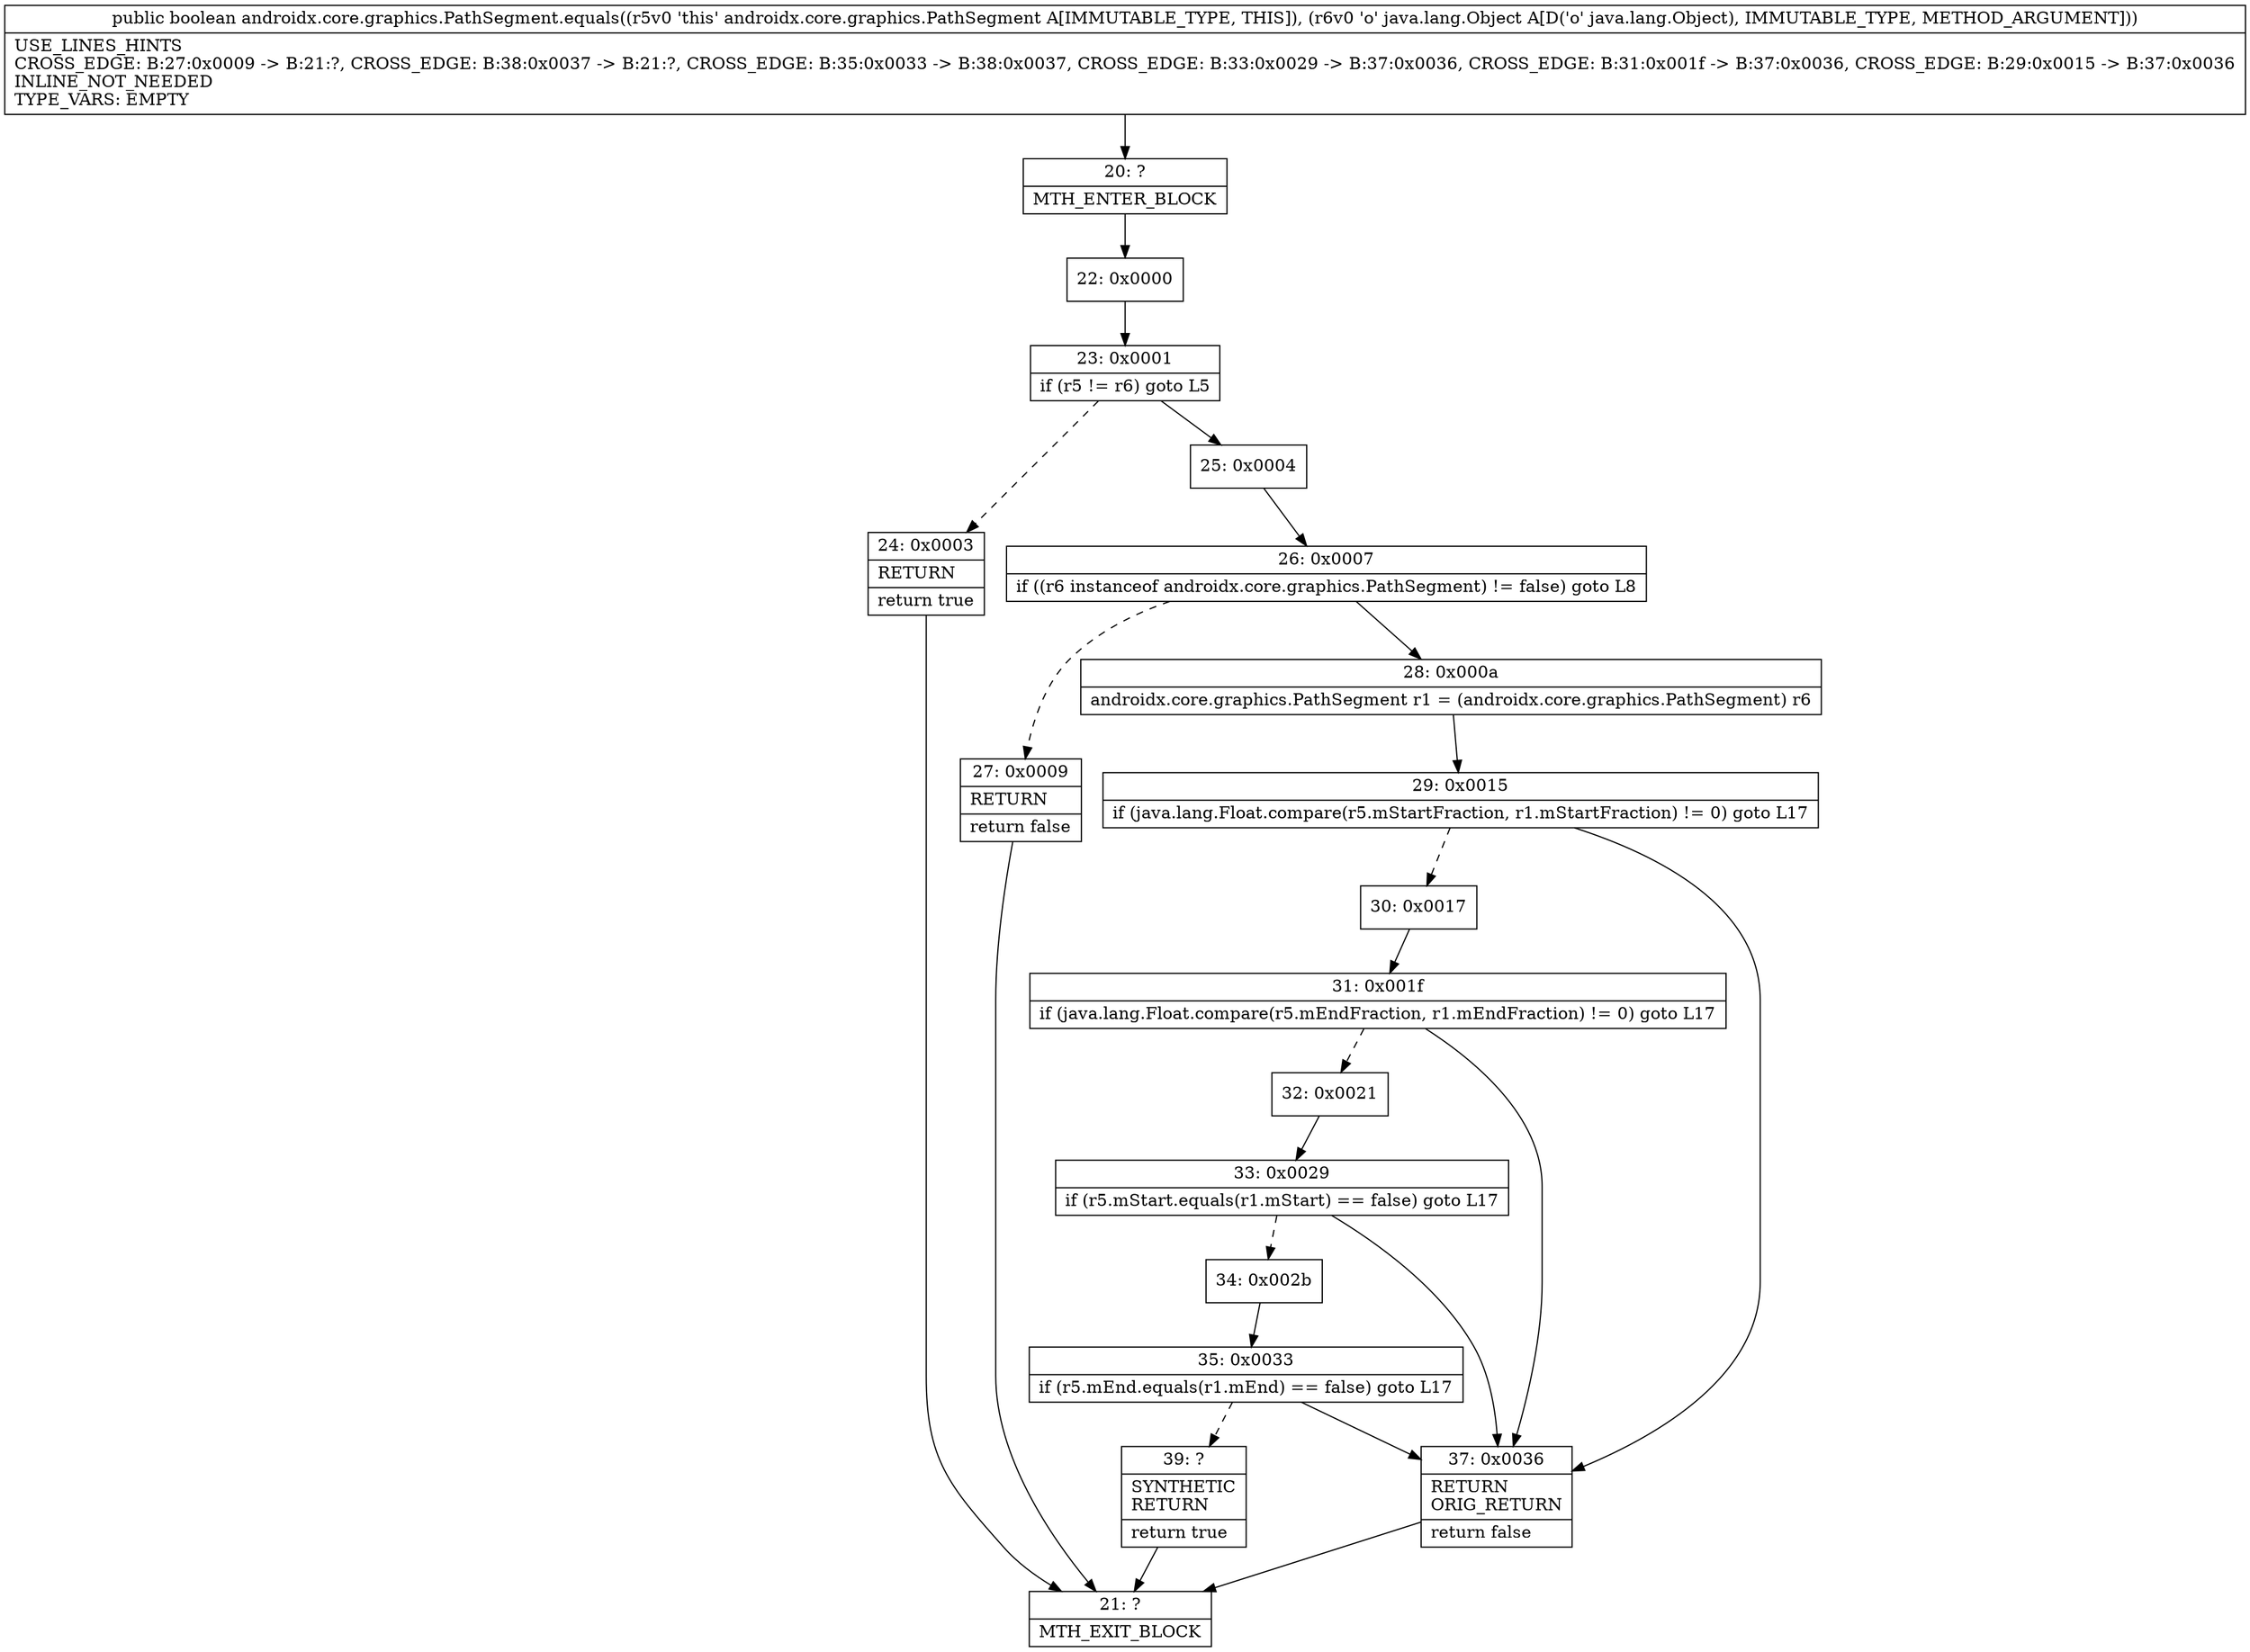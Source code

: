 digraph "CFG forandroidx.core.graphics.PathSegment.equals(Ljava\/lang\/Object;)Z" {
Node_20 [shape=record,label="{20\:\ ?|MTH_ENTER_BLOCK\l}"];
Node_22 [shape=record,label="{22\:\ 0x0000}"];
Node_23 [shape=record,label="{23\:\ 0x0001|if (r5 != r6) goto L5\l}"];
Node_24 [shape=record,label="{24\:\ 0x0003|RETURN\l|return true\l}"];
Node_21 [shape=record,label="{21\:\ ?|MTH_EXIT_BLOCK\l}"];
Node_25 [shape=record,label="{25\:\ 0x0004}"];
Node_26 [shape=record,label="{26\:\ 0x0007|if ((r6 instanceof androidx.core.graphics.PathSegment) != false) goto L8\l}"];
Node_27 [shape=record,label="{27\:\ 0x0009|RETURN\l|return false\l}"];
Node_28 [shape=record,label="{28\:\ 0x000a|androidx.core.graphics.PathSegment r1 = (androidx.core.graphics.PathSegment) r6\l}"];
Node_29 [shape=record,label="{29\:\ 0x0015|if (java.lang.Float.compare(r5.mStartFraction, r1.mStartFraction) != 0) goto L17\l}"];
Node_30 [shape=record,label="{30\:\ 0x0017}"];
Node_31 [shape=record,label="{31\:\ 0x001f|if (java.lang.Float.compare(r5.mEndFraction, r1.mEndFraction) != 0) goto L17\l}"];
Node_32 [shape=record,label="{32\:\ 0x0021}"];
Node_33 [shape=record,label="{33\:\ 0x0029|if (r5.mStart.equals(r1.mStart) == false) goto L17\l}"];
Node_34 [shape=record,label="{34\:\ 0x002b}"];
Node_35 [shape=record,label="{35\:\ 0x0033|if (r5.mEnd.equals(r1.mEnd) == false) goto L17\l}"];
Node_39 [shape=record,label="{39\:\ ?|SYNTHETIC\lRETURN\l|return true\l}"];
Node_37 [shape=record,label="{37\:\ 0x0036|RETURN\lORIG_RETURN\l|return false\l}"];
MethodNode[shape=record,label="{public boolean androidx.core.graphics.PathSegment.equals((r5v0 'this' androidx.core.graphics.PathSegment A[IMMUTABLE_TYPE, THIS]), (r6v0 'o' java.lang.Object A[D('o' java.lang.Object), IMMUTABLE_TYPE, METHOD_ARGUMENT]))  | USE_LINES_HINTS\lCROSS_EDGE: B:27:0x0009 \-\> B:21:?, CROSS_EDGE: B:38:0x0037 \-\> B:21:?, CROSS_EDGE: B:35:0x0033 \-\> B:38:0x0037, CROSS_EDGE: B:33:0x0029 \-\> B:37:0x0036, CROSS_EDGE: B:31:0x001f \-\> B:37:0x0036, CROSS_EDGE: B:29:0x0015 \-\> B:37:0x0036\lINLINE_NOT_NEEDED\lTYPE_VARS: EMPTY\l}"];
MethodNode -> Node_20;Node_20 -> Node_22;
Node_22 -> Node_23;
Node_23 -> Node_24[style=dashed];
Node_23 -> Node_25;
Node_24 -> Node_21;
Node_25 -> Node_26;
Node_26 -> Node_27[style=dashed];
Node_26 -> Node_28;
Node_27 -> Node_21;
Node_28 -> Node_29;
Node_29 -> Node_30[style=dashed];
Node_29 -> Node_37;
Node_30 -> Node_31;
Node_31 -> Node_32[style=dashed];
Node_31 -> Node_37;
Node_32 -> Node_33;
Node_33 -> Node_34[style=dashed];
Node_33 -> Node_37;
Node_34 -> Node_35;
Node_35 -> Node_37;
Node_35 -> Node_39[style=dashed];
Node_39 -> Node_21;
Node_37 -> Node_21;
}

